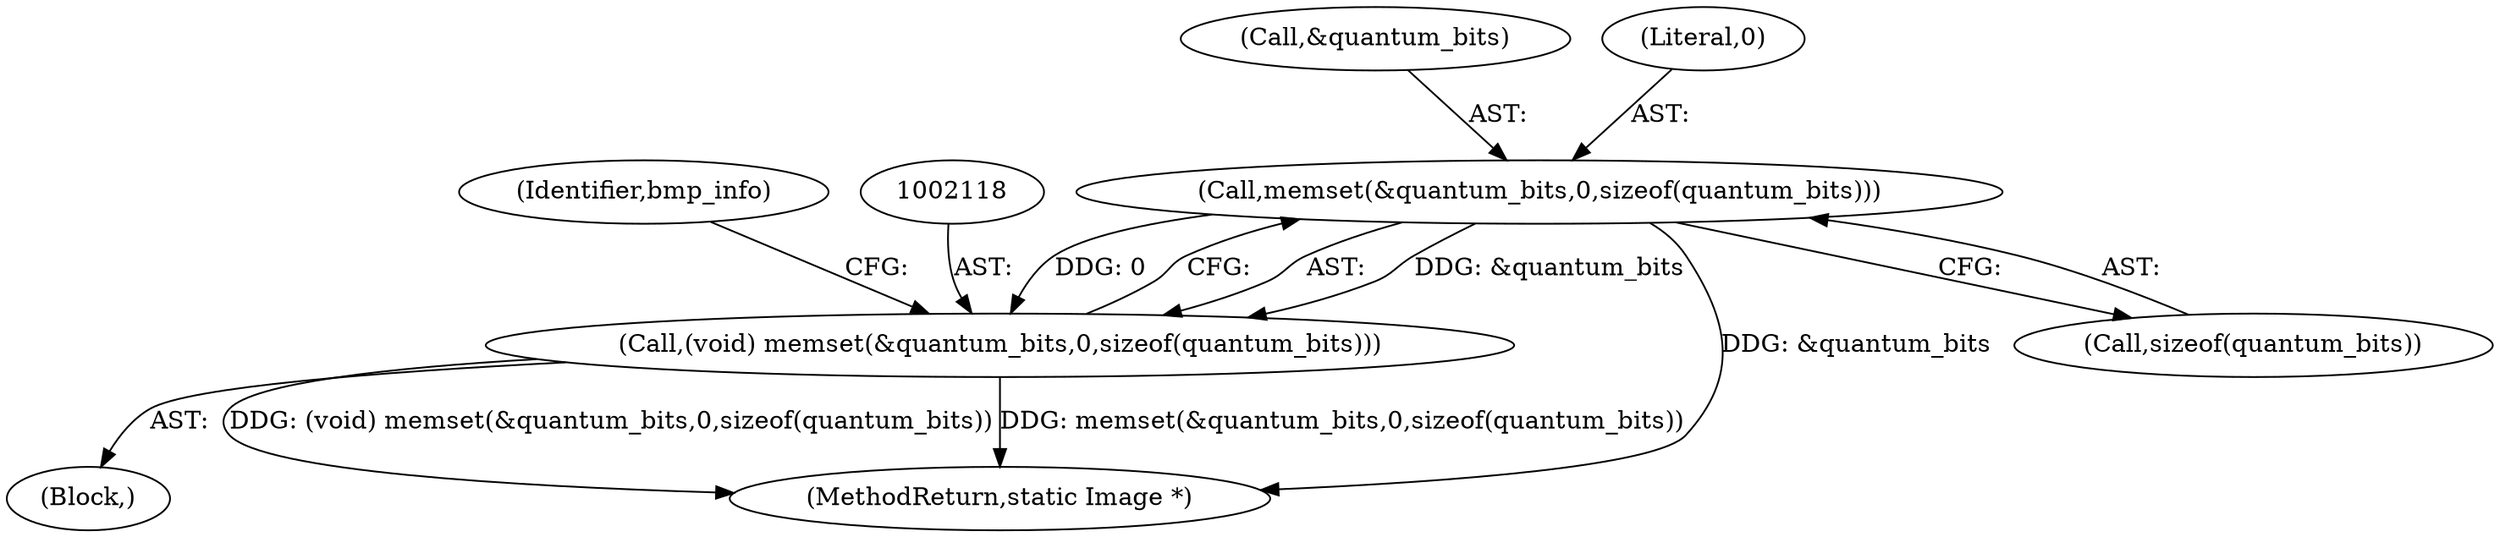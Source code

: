 digraph "0_ImageMagick_ecb31dbad39ccdc65868d5d2a37f0f0521250832@API" {
"1002119" [label="(Call,memset(&quantum_bits,0,sizeof(quantum_bits)))"];
"1002117" [label="(Call,(void) memset(&quantum_bits,0,sizeof(quantum_bits)))"];
"1002120" [label="(Call,&quantum_bits)"];
"1002119" [label="(Call,memset(&quantum_bits,0,sizeof(quantum_bits)))"];
"1003949" [label="(MethodReturn,static Image *)"];
"1002123" [label="(Call,sizeof(quantum_bits))"];
"1002129" [label="(Identifier,bmp_info)"];
"1002122" [label="(Literal,0)"];
"1002117" [label="(Call,(void) memset(&quantum_bits,0,sizeof(quantum_bits)))"];
"1000252" [label="(Block,)"];
"1002119" -> "1002117"  [label="AST: "];
"1002119" -> "1002123"  [label="CFG: "];
"1002120" -> "1002119"  [label="AST: "];
"1002122" -> "1002119"  [label="AST: "];
"1002123" -> "1002119"  [label="AST: "];
"1002117" -> "1002119"  [label="CFG: "];
"1002119" -> "1003949"  [label="DDG: &quantum_bits"];
"1002119" -> "1002117"  [label="DDG: &quantum_bits"];
"1002119" -> "1002117"  [label="DDG: 0"];
"1002117" -> "1000252"  [label="AST: "];
"1002118" -> "1002117"  [label="AST: "];
"1002129" -> "1002117"  [label="CFG: "];
"1002117" -> "1003949"  [label="DDG: memset(&quantum_bits,0,sizeof(quantum_bits))"];
"1002117" -> "1003949"  [label="DDG: (void) memset(&quantum_bits,0,sizeof(quantum_bits))"];
}
